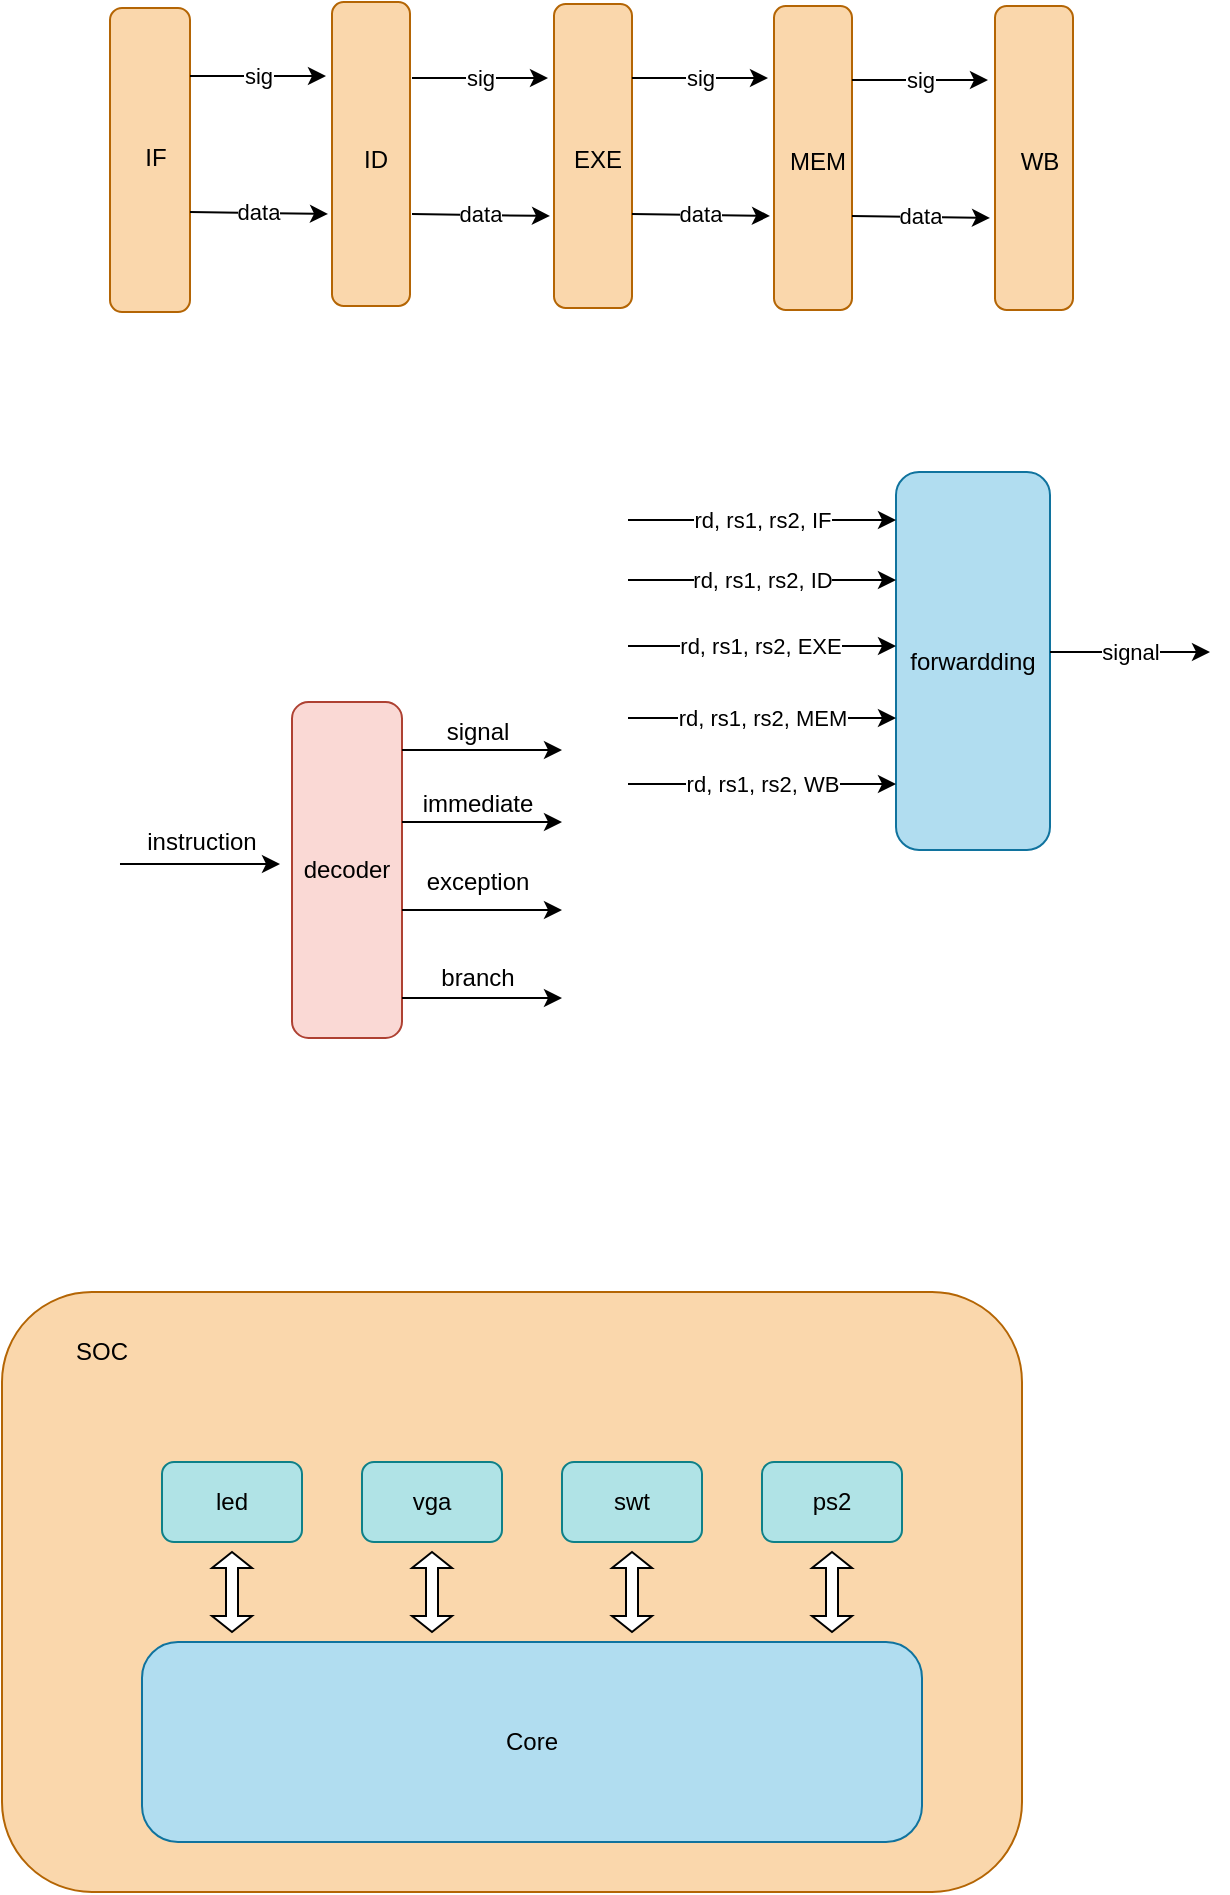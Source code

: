 <mxfile version="21.2.9" type="github" pages="2">
  <diagram name="Page-1" id="O83DA2JDjH2YJTCGsxJ3">
    <mxGraphModel dx="1198" dy="1772" grid="0" gridSize="10" guides="1" tooltips="1" connect="1" arrows="1" fold="1" page="1" pageScale="1" pageWidth="827" pageHeight="1169" background="#ffffff" math="0" shadow="0">
      <root>
        <mxCell id="0" />
        <mxCell id="1" parent="0" />
        <mxCell id="fWSP1pUHomhJU9y6LBk6-1" value="" style="rounded=1;whiteSpace=wrap;html=1;fillColor=#fad7ac;strokeColor=#b46504;" vertex="1" parent="1">
          <mxGeometry x="80" y="45" width="510" height="300" as="geometry" />
        </mxCell>
        <mxCell id="fWSP1pUHomhJU9y6LBk6-2" value="" style="rounded=1;whiteSpace=wrap;html=1;arcSize=18;fillColor=#b1ddf0;strokeColor=#10739e;" vertex="1" parent="1">
          <mxGeometry x="150" y="220" width="390" height="100" as="geometry" />
        </mxCell>
        <mxCell id="fWSP1pUHomhJU9y6LBk6-3" value="Core" style="text;html=1;strokeColor=none;fillColor=none;align=center;verticalAlign=middle;whiteSpace=wrap;rounded=0;" vertex="1" parent="1">
          <mxGeometry x="315" y="255" width="60" height="30" as="geometry" />
        </mxCell>
        <mxCell id="fWSP1pUHomhJU9y6LBk6-7" value="led" style="rounded=1;whiteSpace=wrap;html=1;fillColor=#b0e3e6;strokeColor=#0e8088;" vertex="1" parent="1">
          <mxGeometry x="160" y="130" width="70" height="40" as="geometry" />
        </mxCell>
        <mxCell id="fWSP1pUHomhJU9y6LBk6-8" value="vga" style="rounded=1;whiteSpace=wrap;html=1;fillColor=#b0e3e6;strokeColor=#0e8088;" vertex="1" parent="1">
          <mxGeometry x="260" y="130" width="70" height="40" as="geometry" />
        </mxCell>
        <mxCell id="fWSP1pUHomhJU9y6LBk6-9" value="swt" style="rounded=1;whiteSpace=wrap;html=1;fillColor=#b0e3e6;strokeColor=#0e8088;" vertex="1" parent="1">
          <mxGeometry x="360" y="130" width="70" height="40" as="geometry" />
        </mxCell>
        <mxCell id="fWSP1pUHomhJU9y6LBk6-10" value="ps2" style="rounded=1;whiteSpace=wrap;html=1;fillColor=#b0e3e6;strokeColor=#0e8088;" vertex="1" parent="1">
          <mxGeometry x="460" y="130" width="70" height="40" as="geometry" />
        </mxCell>
        <mxCell id="fWSP1pUHomhJU9y6LBk6-12" value="" style="shape=doubleArrow;direction=south;whiteSpace=wrap;html=1;" vertex="1" parent="1">
          <mxGeometry x="185" y="175" width="20" height="40" as="geometry" />
        </mxCell>
        <mxCell id="fWSP1pUHomhJU9y6LBk6-13" value="" style="shape=doubleArrow;direction=south;whiteSpace=wrap;html=1;" vertex="1" parent="1">
          <mxGeometry x="285" y="175" width="20" height="40" as="geometry" />
        </mxCell>
        <mxCell id="fWSP1pUHomhJU9y6LBk6-14" value="" style="shape=doubleArrow;direction=south;whiteSpace=wrap;html=1;" vertex="1" parent="1">
          <mxGeometry x="385" y="175" width="20" height="40" as="geometry" />
        </mxCell>
        <mxCell id="fWSP1pUHomhJU9y6LBk6-15" value="" style="shape=doubleArrow;direction=south;whiteSpace=wrap;html=1;" vertex="1" parent="1">
          <mxGeometry x="485" y="175" width="20" height="40" as="geometry" />
        </mxCell>
        <mxCell id="fWSP1pUHomhJU9y6LBk6-16" value="SOC" style="text;strokeColor=none;align=center;fillColor=none;html=1;verticalAlign=middle;whiteSpace=wrap;rounded=0;" vertex="1" parent="1">
          <mxGeometry x="100" y="60" width="60" height="30" as="geometry" />
        </mxCell>
        <mxCell id="jUSS-x_rEoXc8jUCwGNh-1" value="decoder" style="rounded=1;whiteSpace=wrap;html=1;shadow=0;fillColor=#fad9d5;strokeColor=#ae4132;" vertex="1" parent="1">
          <mxGeometry x="225" y="-250" width="55" height="168" as="geometry" />
        </mxCell>
        <mxCell id="f5qaAQcMYXjqCf75dkK_-5" value="" style="edgeStyle=none;orthogonalLoop=1;jettySize=auto;html=1;rounded=0;" edge="1" parent="1">
          <mxGeometry width="80" relative="1" as="geometry">
            <mxPoint x="138.996" y="-169.004" as="sourcePoint" />
            <mxPoint x="218.996" y="-169.004" as="targetPoint" />
            <Array as="points" />
          </mxGeometry>
        </mxCell>
        <mxCell id="f5qaAQcMYXjqCf75dkK_-6" value="instruction" style="text;strokeColor=none;align=center;fillColor=none;html=1;verticalAlign=middle;whiteSpace=wrap;rounded=0;" vertex="1" parent="1">
          <mxGeometry x="149.995" y="-195.004" width="60" height="30" as="geometry" />
        </mxCell>
        <mxCell id="f5qaAQcMYXjqCf75dkK_-9" value="" style="edgeStyle=none;orthogonalLoop=1;jettySize=auto;html=1;rounded=0;" edge="1" parent="1">
          <mxGeometry width="80" relative="1" as="geometry">
            <mxPoint x="280.004" y="-226.0" as="sourcePoint" />
            <mxPoint x="360.004" y="-226.0" as="targetPoint" />
            <Array as="points" />
          </mxGeometry>
        </mxCell>
        <mxCell id="f5qaAQcMYXjqCf75dkK_-10" value="" style="edgeStyle=none;orthogonalLoop=1;jettySize=auto;html=1;rounded=0;" edge="1" parent="1">
          <mxGeometry width="80" relative="1" as="geometry">
            <mxPoint x="280.005" y="-189.996" as="sourcePoint" />
            <mxPoint x="360.005" y="-189.996" as="targetPoint" />
            <Array as="points" />
          </mxGeometry>
        </mxCell>
        <mxCell id="f5qaAQcMYXjqCf75dkK_-11" value="signal" style="text;strokeColor=none;align=center;fillColor=none;html=1;verticalAlign=middle;whiteSpace=wrap;rounded=0;" vertex="1" parent="1">
          <mxGeometry x="288.001" y="-249.996" width="60" height="30" as="geometry" />
        </mxCell>
        <mxCell id="f5qaAQcMYXjqCf75dkK_-12" value="immediate" style="text;strokeColor=none;align=center;fillColor=none;html=1;verticalAlign=middle;whiteSpace=wrap;rounded=0;" vertex="1" parent="1">
          <mxGeometry x="287.997" y="-214.0" width="60" height="30" as="geometry" />
        </mxCell>
        <mxCell id="f5qaAQcMYXjqCf75dkK_-13" value="exception" style="text;strokeColor=none;align=center;fillColor=none;html=1;verticalAlign=middle;whiteSpace=wrap;rounded=0;" vertex="1" parent="1">
          <mxGeometry x="288.0" y="-175.001" width="60" height="30" as="geometry" />
        </mxCell>
        <mxCell id="f5qaAQcMYXjqCf75dkK_-14" value="" style="edgeStyle=none;orthogonalLoop=1;jettySize=auto;html=1;rounded=0;" edge="1" parent="1">
          <mxGeometry width="80" relative="1" as="geometry">
            <mxPoint x="279.998" y="-145.953" as="sourcePoint" />
            <mxPoint x="359.998" y="-145.953" as="targetPoint" />
            <Array as="points" />
          </mxGeometry>
        </mxCell>
        <mxCell id="f5qaAQcMYXjqCf75dkK_-15" value="branch" style="text;strokeColor=none;align=center;fillColor=none;html=1;verticalAlign=middle;whiteSpace=wrap;rounded=0;" vertex="1" parent="1">
          <mxGeometry x="287.993" y="-126.998" width="60" height="30" as="geometry" />
        </mxCell>
        <mxCell id="f5qaAQcMYXjqCf75dkK_-16" value="" style="edgeStyle=none;orthogonalLoop=1;jettySize=auto;html=1;rounded=0;" edge="1" parent="1">
          <mxGeometry width="80" relative="1" as="geometry">
            <mxPoint x="280.0" y="-102.0" as="sourcePoint" />
            <mxPoint x="360.0" y="-102.0" as="targetPoint" />
            <Array as="points" />
          </mxGeometry>
        </mxCell>
        <mxCell id="f5qaAQcMYXjqCf75dkK_-17" value="forwardding" style="rounded=1;whiteSpace=wrap;html=1;fillColor=#b1ddf0;strokeColor=#10739e;" vertex="1" parent="1">
          <mxGeometry x="527" y="-365" width="77" height="189" as="geometry" />
        </mxCell>
        <mxCell id="f5qaAQcMYXjqCf75dkK_-18" value="rd, rs1, rs2, IF" style="edgeStyle=none;orthogonalLoop=1;jettySize=auto;html=1;rounded=0;" edge="1" parent="1">
          <mxGeometry width="80" relative="1" as="geometry">
            <mxPoint x="393" y="-341" as="sourcePoint" />
            <mxPoint x="527.001" y="-340.999" as="targetPoint" />
            <Array as="points" />
          </mxGeometry>
        </mxCell>
        <mxCell id="f5qaAQcMYXjqCf75dkK_-19" value="rd, rs1, rs2, ID" style="edgeStyle=none;orthogonalLoop=1;jettySize=auto;html=1;rounded=0;" edge="1" parent="1">
          <mxGeometry width="80" relative="1" as="geometry">
            <mxPoint x="393" y="-311" as="sourcePoint" />
            <mxPoint x="527.001" y="-310.999" as="targetPoint" />
            <Array as="points" />
          </mxGeometry>
        </mxCell>
        <mxCell id="f5qaAQcMYXjqCf75dkK_-20" value="rd, rs1, rs2, EXE" style="edgeStyle=none;orthogonalLoop=1;jettySize=auto;html=1;rounded=0;" edge="1" parent="1">
          <mxGeometry x="-0.005" width="80" relative="1" as="geometry">
            <mxPoint x="393" y="-278" as="sourcePoint" />
            <mxPoint x="527.001" y="-277.999" as="targetPoint" />
            <Array as="points" />
            <mxPoint as="offset" />
          </mxGeometry>
        </mxCell>
        <mxCell id="f5qaAQcMYXjqCf75dkK_-21" value="rd, rs1, rs2, MEM" style="edgeStyle=none;orthogonalLoop=1;jettySize=auto;html=1;rounded=0;" edge="1" parent="1">
          <mxGeometry width="80" relative="1" as="geometry">
            <mxPoint x="393" y="-242" as="sourcePoint" />
            <mxPoint x="527.001" y="-241.999" as="targetPoint" />
            <Array as="points" />
          </mxGeometry>
        </mxCell>
        <mxCell id="f5qaAQcMYXjqCf75dkK_-22" value="rd, rs1, rs2, WB" style="edgeStyle=none;orthogonalLoop=1;jettySize=auto;html=1;rounded=0;" edge="1" parent="1">
          <mxGeometry width="80" relative="1" as="geometry">
            <mxPoint x="393" y="-209" as="sourcePoint" />
            <mxPoint x="527.001" y="-208.999" as="targetPoint" />
            <Array as="points" />
          </mxGeometry>
        </mxCell>
        <mxCell id="f5qaAQcMYXjqCf75dkK_-23" value="signal" style="edgeStyle=none;orthogonalLoop=1;jettySize=auto;html=1;rounded=0;" edge="1" parent="1">
          <mxGeometry width="80" relative="1" as="geometry">
            <mxPoint x="604.004" y="-274.998" as="sourcePoint" />
            <mxPoint x="684.004" y="-274.998" as="targetPoint" />
            <Array as="points" />
          </mxGeometry>
        </mxCell>
        <mxCell id="f5qaAQcMYXjqCf75dkK_-24" value="" style="rounded=1;whiteSpace=wrap;html=1;fillColor=#fad7ac;strokeColor=#b46504;" vertex="1" parent="1">
          <mxGeometry x="134" y="-597" width="40" height="152" as="geometry" />
        </mxCell>
        <mxCell id="f5qaAQcMYXjqCf75dkK_-25" value="" style="rounded=1;whiteSpace=wrap;html=1;fillColor=#fad7ac;strokeColor=#b46504;" vertex="1" parent="1">
          <mxGeometry x="245" y="-600" width="39" height="152" as="geometry" />
        </mxCell>
        <mxCell id="f5qaAQcMYXjqCf75dkK_-26" value="" style="rounded=1;whiteSpace=wrap;html=1;fillColor=#fad7ac;strokeColor=#b46504;" vertex="1" parent="1">
          <mxGeometry x="356" y="-599" width="39" height="152" as="geometry" />
        </mxCell>
        <mxCell id="f5qaAQcMYXjqCf75dkK_-27" value="" style="rounded=1;whiteSpace=wrap;html=1;fillColor=#fad7ac;strokeColor=#b46504;" vertex="1" parent="1">
          <mxGeometry x="466" y="-598" width="39" height="152" as="geometry" />
        </mxCell>
        <mxCell id="f5qaAQcMYXjqCf75dkK_-28" value="" style="rounded=1;whiteSpace=wrap;html=1;fillColor=#fad7ac;strokeColor=#b46504;" vertex="1" parent="1">
          <mxGeometry x="576.5" y="-598" width="39" height="152" as="geometry" />
        </mxCell>
        <mxCell id="f5qaAQcMYXjqCf75dkK_-30" value="IF" style="text;strokeColor=none;align=center;fillColor=none;html=1;verticalAlign=middle;whiteSpace=wrap;rounded=0;" vertex="1" parent="1">
          <mxGeometry x="127.003" y="-537" width="60" height="30" as="geometry" />
        </mxCell>
        <mxCell id="f5qaAQcMYXjqCf75dkK_-31" value="ID" style="text;strokeColor=none;align=center;fillColor=none;html=1;verticalAlign=middle;whiteSpace=wrap;rounded=0;" vertex="1" parent="1">
          <mxGeometry x="237" y="-536" width="60" height="30" as="geometry" />
        </mxCell>
        <mxCell id="f5qaAQcMYXjqCf75dkK_-32" value="EXE" style="text;strokeColor=none;align=center;fillColor=none;html=1;verticalAlign=middle;whiteSpace=wrap;rounded=0;" vertex="1" parent="1">
          <mxGeometry x="348" y="-536" width="60" height="30" as="geometry" />
        </mxCell>
        <mxCell id="f5qaAQcMYXjqCf75dkK_-33" value="MEM" style="text;strokeColor=none;align=center;fillColor=none;html=1;verticalAlign=middle;whiteSpace=wrap;rounded=0;" vertex="1" parent="1">
          <mxGeometry x="458" y="-535" width="60" height="30" as="geometry" />
        </mxCell>
        <mxCell id="f5qaAQcMYXjqCf75dkK_-34" value="WB" style="text;strokeColor=none;align=center;fillColor=none;html=1;verticalAlign=middle;whiteSpace=wrap;rounded=0;" vertex="1" parent="1">
          <mxGeometry x="569" y="-535" width="60" height="30" as="geometry" />
        </mxCell>
        <mxCell id="f5qaAQcMYXjqCf75dkK_-35" value="data" style="edgeStyle=none;orthogonalLoop=1;jettySize=auto;html=1;rounded=0;" edge="1" parent="1">
          <mxGeometry width="80" relative="1" as="geometry">
            <mxPoint x="174" y="-495" as="sourcePoint" />
            <mxPoint x="243" y="-494" as="targetPoint" />
            <Array as="points" />
          </mxGeometry>
        </mxCell>
        <mxCell id="f5qaAQcMYXjqCf75dkK_-37" value="sig" style="edgeStyle=none;orthogonalLoop=1;jettySize=auto;html=1;rounded=0;" edge="1" parent="1">
          <mxGeometry width="80" relative="1" as="geometry">
            <mxPoint x="173.995" y="-563.004" as="sourcePoint" />
            <mxPoint x="242" y="-563" as="targetPoint" />
            <Array as="points" />
          </mxGeometry>
        </mxCell>
        <mxCell id="f5qaAQcMYXjqCf75dkK_-40" value="data" style="edgeStyle=none;orthogonalLoop=1;jettySize=auto;html=1;rounded=0;" edge="1" parent="1">
          <mxGeometry width="80" relative="1" as="geometry">
            <mxPoint x="285" y="-494" as="sourcePoint" />
            <mxPoint x="354" y="-493" as="targetPoint" />
            <Array as="points" />
          </mxGeometry>
        </mxCell>
        <mxCell id="f5qaAQcMYXjqCf75dkK_-41" value="sig" style="edgeStyle=none;orthogonalLoop=1;jettySize=auto;html=1;rounded=0;" edge="1" parent="1">
          <mxGeometry width="80" relative="1" as="geometry">
            <mxPoint x="284.995" y="-562.004" as="sourcePoint" />
            <mxPoint x="353" y="-562" as="targetPoint" />
            <Array as="points" />
          </mxGeometry>
        </mxCell>
        <mxCell id="f5qaAQcMYXjqCf75dkK_-42" value="data" style="edgeStyle=none;orthogonalLoop=1;jettySize=auto;html=1;rounded=0;" edge="1" parent="1">
          <mxGeometry width="80" relative="1" as="geometry">
            <mxPoint x="395" y="-494" as="sourcePoint" />
            <mxPoint x="464" y="-493" as="targetPoint" />
            <Array as="points" />
          </mxGeometry>
        </mxCell>
        <mxCell id="f5qaAQcMYXjqCf75dkK_-43" value="sig" style="edgeStyle=none;orthogonalLoop=1;jettySize=auto;html=1;rounded=0;" edge="1" parent="1">
          <mxGeometry width="80" relative="1" as="geometry">
            <mxPoint x="394.995" y="-562.004" as="sourcePoint" />
            <mxPoint x="463" y="-562" as="targetPoint" />
            <Array as="points" />
          </mxGeometry>
        </mxCell>
        <mxCell id="f5qaAQcMYXjqCf75dkK_-44" value="data" style="edgeStyle=none;orthogonalLoop=1;jettySize=auto;html=1;rounded=0;" edge="1" parent="1">
          <mxGeometry width="80" relative="1" as="geometry">
            <mxPoint x="505" y="-493" as="sourcePoint" />
            <mxPoint x="574" y="-492" as="targetPoint" />
            <Array as="points" />
          </mxGeometry>
        </mxCell>
        <mxCell id="f5qaAQcMYXjqCf75dkK_-45" value="sig" style="edgeStyle=none;orthogonalLoop=1;jettySize=auto;html=1;rounded=0;" edge="1" parent="1">
          <mxGeometry width="80" relative="1" as="geometry">
            <mxPoint x="504.995" y="-561.004" as="sourcePoint" />
            <mxPoint x="573" y="-561" as="targetPoint" />
            <Array as="points" />
          </mxGeometry>
        </mxCell>
      </root>
    </mxGraphModel>
  </diagram>
  <diagram id="rOojbOo74rVNIjNTx8IL" name="Page-2">
    <mxGraphModel dx="472" dy="392" grid="1" gridSize="10" guides="1" tooltips="1" connect="1" arrows="1" fold="1" page="1" pageScale="1" pageWidth="827" pageHeight="1169" background="none" math="0" shadow="0">
      <root>
        <mxCell id="0" />
        <mxCell id="1" parent="0" />
      </root>
    </mxGraphModel>
  </diagram>
</mxfile>
